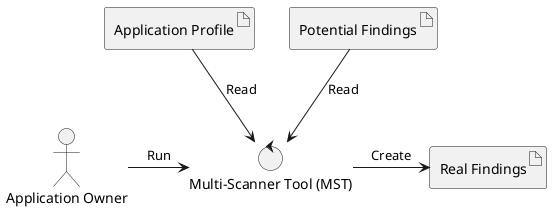 @startuml
actor "Application Owner" as ao
artifact "Application Profile" as ap
artifact "Potential Findings" as pff
control "Multi-Scanner Tool (MST)" as mst
artifact "Real Findings" as rff

ao -> mst : Run
mst <-up- pff : Read
mst <-up- ap : Read
mst -> rff : Create
@enduml
